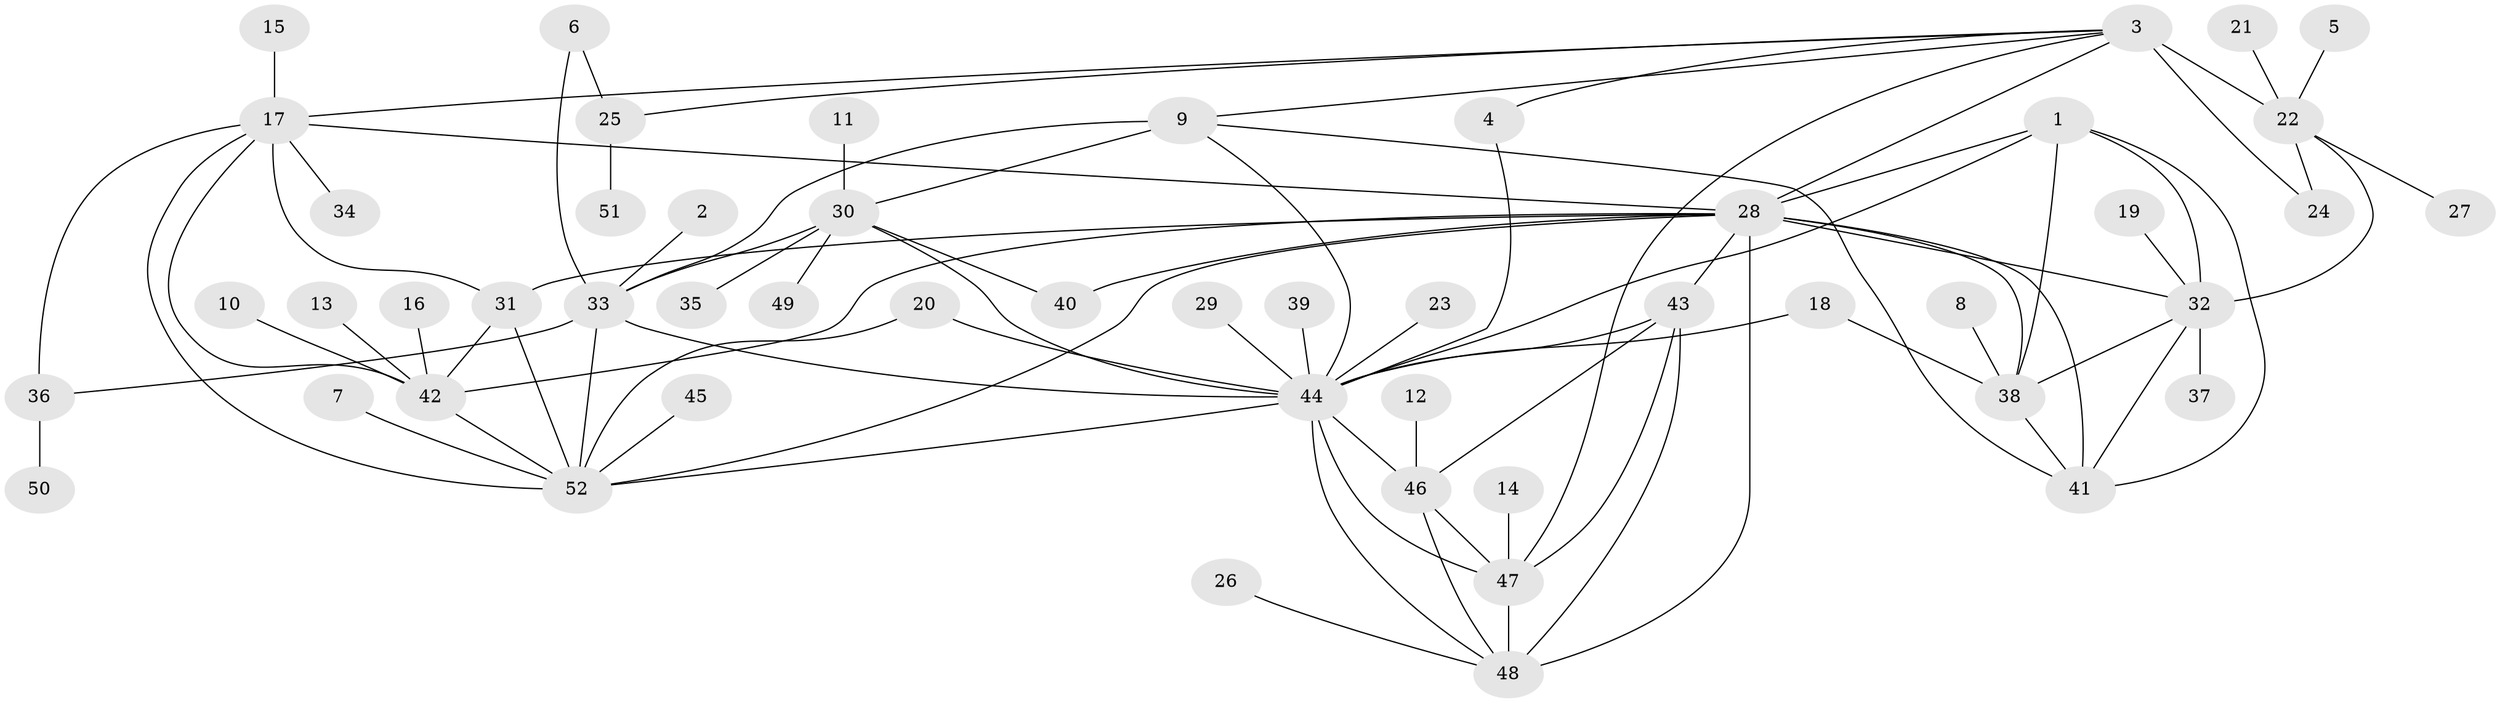 // original degree distribution, {10: 0.038834951456310676, 6: 0.038834951456310676, 7: 0.04854368932038835, 9: 0.038834951456310676, 8: 0.04854368932038835, 5: 0.038834951456310676, 2: 0.1941747572815534, 1: 0.5242718446601942, 3: 0.02912621359223301}
// Generated by graph-tools (version 1.1) at 2025/50/03/09/25 03:50:29]
// undirected, 52 vertices, 88 edges
graph export_dot {
graph [start="1"]
  node [color=gray90,style=filled];
  1;
  2;
  3;
  4;
  5;
  6;
  7;
  8;
  9;
  10;
  11;
  12;
  13;
  14;
  15;
  16;
  17;
  18;
  19;
  20;
  21;
  22;
  23;
  24;
  25;
  26;
  27;
  28;
  29;
  30;
  31;
  32;
  33;
  34;
  35;
  36;
  37;
  38;
  39;
  40;
  41;
  42;
  43;
  44;
  45;
  46;
  47;
  48;
  49;
  50;
  51;
  52;
  1 -- 28 [weight=1.0];
  1 -- 32 [weight=1.0];
  1 -- 38 [weight=1.0];
  1 -- 41 [weight=1.0];
  1 -- 44 [weight=1.0];
  2 -- 33 [weight=1.0];
  3 -- 4 [weight=1.0];
  3 -- 9 [weight=1.0];
  3 -- 17 [weight=1.0];
  3 -- 22 [weight=3.0];
  3 -- 24 [weight=3.0];
  3 -- 25 [weight=1.0];
  3 -- 28 [weight=1.0];
  3 -- 47 [weight=1.0];
  4 -- 44 [weight=1.0];
  5 -- 22 [weight=1.0];
  6 -- 25 [weight=1.0];
  6 -- 33 [weight=1.0];
  7 -- 52 [weight=1.0];
  8 -- 38 [weight=1.0];
  9 -- 30 [weight=1.0];
  9 -- 33 [weight=2.0];
  9 -- 41 [weight=1.0];
  9 -- 44 [weight=1.0];
  10 -- 42 [weight=1.0];
  11 -- 30 [weight=1.0];
  12 -- 46 [weight=1.0];
  13 -- 42 [weight=1.0];
  14 -- 47 [weight=1.0];
  15 -- 17 [weight=1.0];
  16 -- 42 [weight=1.0];
  17 -- 28 [weight=1.0];
  17 -- 31 [weight=1.0];
  17 -- 34 [weight=1.0];
  17 -- 36 [weight=1.0];
  17 -- 42 [weight=1.0];
  17 -- 52 [weight=1.0];
  18 -- 38 [weight=1.0];
  18 -- 44 [weight=1.0];
  19 -- 32 [weight=1.0];
  20 -- 44 [weight=1.0];
  20 -- 52 [weight=1.0];
  21 -- 22 [weight=1.0];
  22 -- 24 [weight=1.0];
  22 -- 27 [weight=1.0];
  22 -- 32 [weight=1.0];
  23 -- 44 [weight=1.0];
  25 -- 51 [weight=1.0];
  26 -- 48 [weight=1.0];
  28 -- 31 [weight=1.0];
  28 -- 32 [weight=1.0];
  28 -- 38 [weight=1.0];
  28 -- 40 [weight=1.0];
  28 -- 41 [weight=1.0];
  28 -- 42 [weight=1.0];
  28 -- 43 [weight=1.0];
  28 -- 48 [weight=2.0];
  28 -- 52 [weight=1.0];
  29 -- 44 [weight=1.0];
  30 -- 33 [weight=2.0];
  30 -- 35 [weight=1.0];
  30 -- 40 [weight=1.0];
  30 -- 44 [weight=1.0];
  30 -- 49 [weight=1.0];
  31 -- 42 [weight=1.0];
  31 -- 52 [weight=1.0];
  32 -- 37 [weight=1.0];
  32 -- 38 [weight=1.0];
  32 -- 41 [weight=1.0];
  33 -- 36 [weight=1.0];
  33 -- 44 [weight=2.0];
  33 -- 52 [weight=1.0];
  36 -- 50 [weight=1.0];
  38 -- 41 [weight=1.0];
  39 -- 44 [weight=1.0];
  42 -- 52 [weight=1.0];
  43 -- 44 [weight=1.0];
  43 -- 46 [weight=1.0];
  43 -- 47 [weight=1.0];
  43 -- 48 [weight=1.0];
  44 -- 46 [weight=1.0];
  44 -- 47 [weight=1.0];
  44 -- 48 [weight=1.0];
  44 -- 52 [weight=1.0];
  45 -- 52 [weight=1.0];
  46 -- 47 [weight=1.0];
  46 -- 48 [weight=1.0];
  47 -- 48 [weight=1.0];
}
